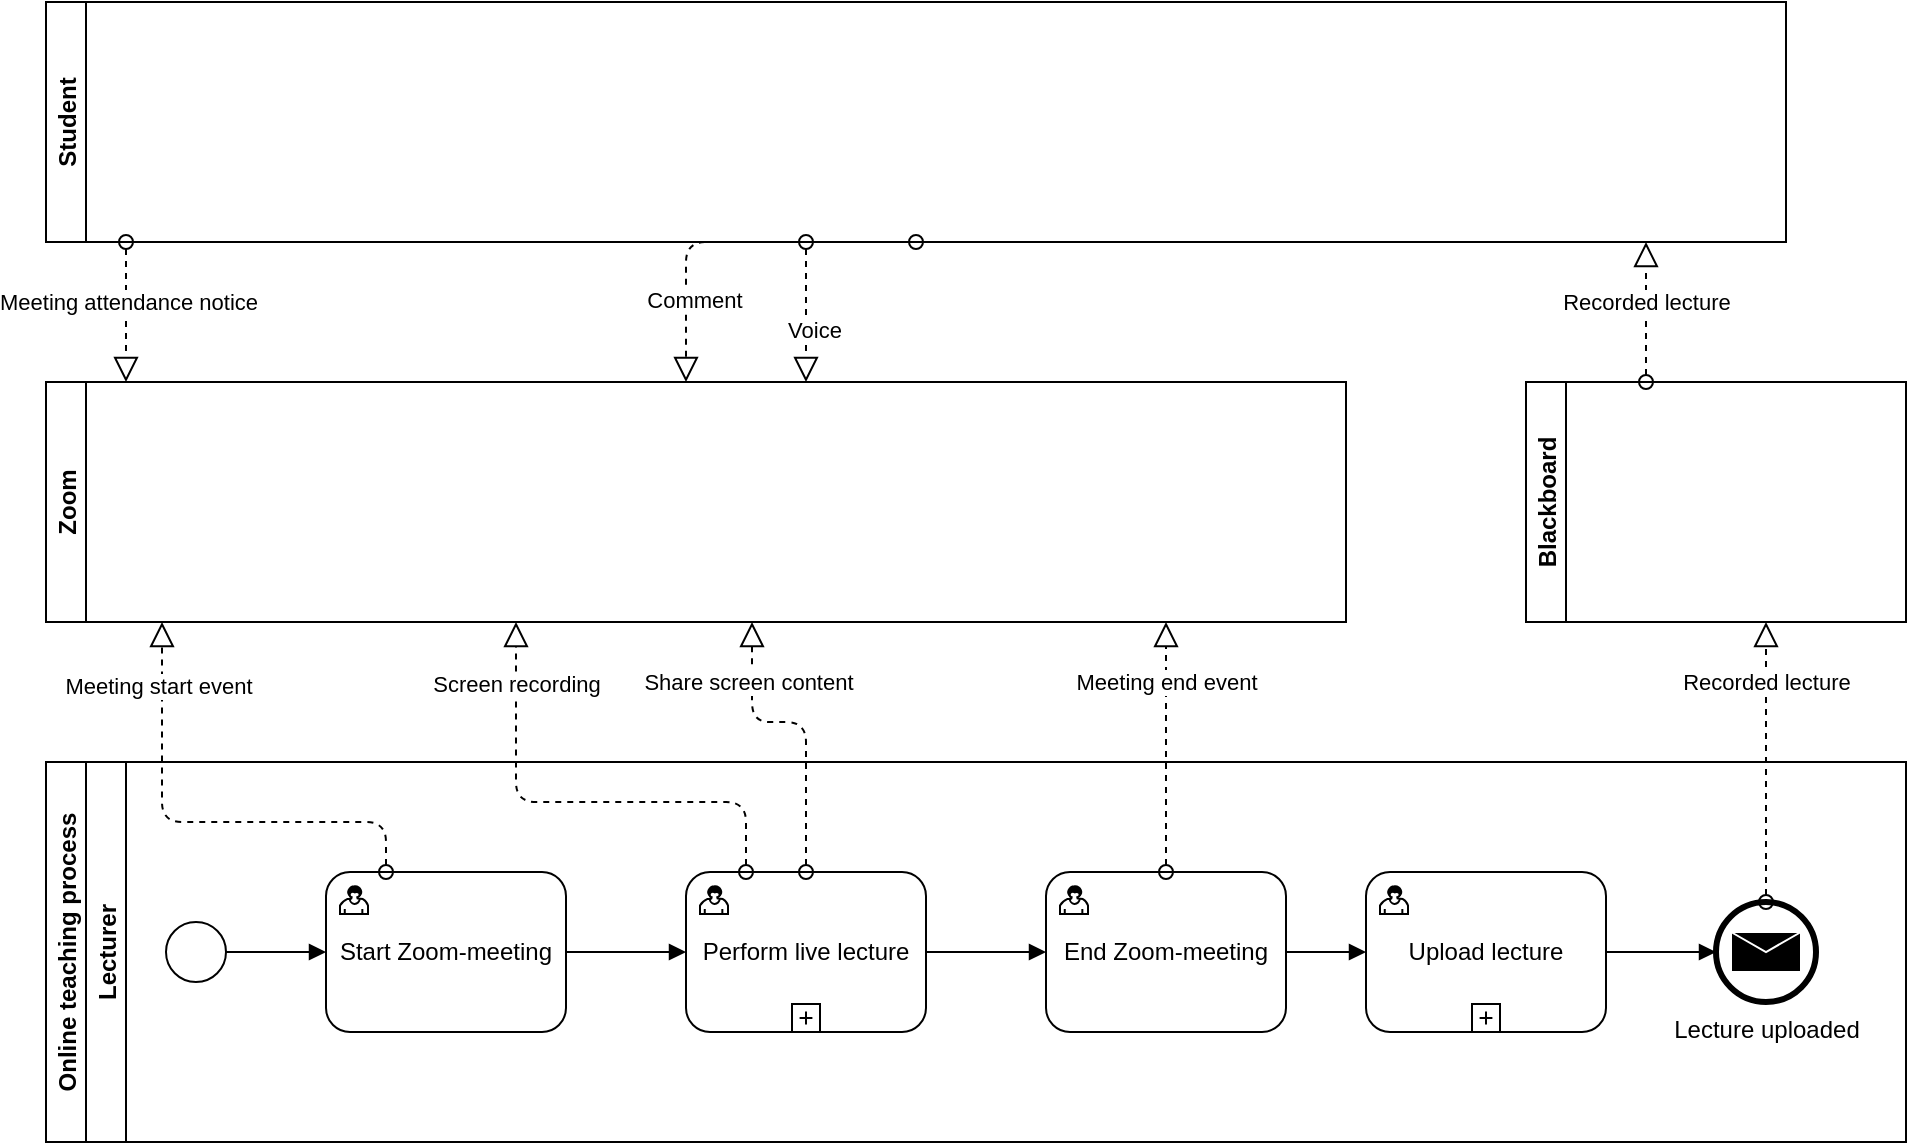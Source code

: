 <mxfile version="13.7.9" type="github">
  <diagram name="Page-1" id="2a216829-ef6e-dabb-86c1-c78162f3ba2b">
    <mxGraphModel dx="1426" dy="803" grid="1" gridSize="10" guides="1" tooltips="1" connect="1" arrows="1" fold="1" page="1" pageScale="1" pageWidth="1169" pageHeight="827" background="#ffffff" math="0" shadow="0">
      <root>
        <mxCell id="0" />
        <mxCell id="1" parent="0" />
        <mxCell id="fBf08EV4Grh3c670APQM-38" value="Student" style="swimlane;startSize=20;horizontal=0;" vertex="1" parent="1">
          <mxGeometry x="160" y="120" width="870" height="120" as="geometry" />
        </mxCell>
        <mxCell id="fBf08EV4Grh3c670APQM-41" value="Blackboard" style="swimlane;startSize=20;horizontal=0;" vertex="1" parent="1">
          <mxGeometry x="900" y="310" width="190" height="120" as="geometry" />
        </mxCell>
        <mxCell id="fBf08EV4Grh3c670APQM-42" value="Zoom" style="swimlane;startSize=20;horizontal=0;" vertex="1" parent="1">
          <mxGeometry x="160" y="310" width="650" height="120" as="geometry" />
        </mxCell>
        <mxCell id="fBf08EV4Grh3c670APQM-67" value="" style="startArrow=oval;startFill=0;startSize=7;endArrow=block;endFill=0;endSize=10;dashed=1;html=1;exitX=0.5;exitY=1;exitDx=0;exitDy=0;edgeStyle=orthogonalEdgeStyle;" edge="1" parent="fBf08EV4Grh3c670APQM-42" source="fBf08EV4Grh3c670APQM-38">
          <mxGeometry width="100" relative="1" as="geometry">
            <mxPoint x="390" y="255" as="sourcePoint" />
            <mxPoint x="320" as="targetPoint" />
            <Array as="points">
              <mxPoint x="320" y="-30" />
              <mxPoint x="320" y="-30" />
            </Array>
          </mxGeometry>
        </mxCell>
        <mxCell id="fBf08EV4Grh3c670APQM-68" value="Comment" style="edgeLabel;html=1;align=center;verticalAlign=middle;resizable=0;points=[];" vertex="1" connectable="0" parent="fBf08EV4Grh3c670APQM-67">
          <mxGeometry x="0.731" y="3" relative="1" as="geometry">
            <mxPoint x="1" y="-16.5" as="offset" />
          </mxGeometry>
        </mxCell>
        <mxCell id="fBf08EV4Grh3c670APQM-44" value="Online teaching process" style="swimlane;startSize=20;horizontal=0;" vertex="1" parent="1">
          <mxGeometry x="160" y="500" width="930" height="190" as="geometry" />
        </mxCell>
        <mxCell id="fBf08EV4Grh3c670APQM-39" value="Lecturer" style="swimlane;startSize=20;horizontal=0;" vertex="1" parent="fBf08EV4Grh3c670APQM-44">
          <mxGeometry x="20" width="910" height="190" as="geometry" />
        </mxCell>
        <mxCell id="fBf08EV4Grh3c670APQM-50" value="" style="shape=mxgraph.bpmn.shape;html=1;verticalLabelPosition=bottom;labelBackgroundColor=#ffffff;verticalAlign=top;align=center;perimeter=ellipsePerimeter;outlineConnect=0;outline=standard;symbol=general;" vertex="1" parent="fBf08EV4Grh3c670APQM-39">
          <mxGeometry x="40" y="80" width="30" height="30" as="geometry" />
        </mxCell>
        <mxCell id="fBf08EV4Grh3c670APQM-52" value="Start Zoom-meeting" style="html=1;whiteSpace=wrap;rounded=1;dropTarget=0;" vertex="1" parent="fBf08EV4Grh3c670APQM-39">
          <mxGeometry x="120" y="55" width="120" height="80" as="geometry" />
        </mxCell>
        <mxCell id="fBf08EV4Grh3c670APQM-53" value="" style="html=1;shape=mxgraph.bpmn.user_task;outlineConnect=0;" vertex="1" parent="fBf08EV4Grh3c670APQM-52">
          <mxGeometry width="14" height="14" relative="1" as="geometry">
            <mxPoint x="7" y="7" as="offset" />
          </mxGeometry>
        </mxCell>
        <mxCell id="fBf08EV4Grh3c670APQM-51" style="edgeStyle=orthogonalEdgeStyle;rounded=0;orthogonalLoop=1;jettySize=auto;html=1;endArrow=block;endFill=1;entryX=0;entryY=0.5;entryDx=0;entryDy=0;" edge="1" parent="fBf08EV4Grh3c670APQM-39" source="fBf08EV4Grh3c670APQM-50" target="fBf08EV4Grh3c670APQM-52">
          <mxGeometry relative="1" as="geometry">
            <mxPoint x="110" y="95" as="targetPoint" />
          </mxGeometry>
        </mxCell>
        <mxCell id="fBf08EV4Grh3c670APQM-72" style="edgeStyle=orthogonalEdgeStyle;rounded=0;orthogonalLoop=1;jettySize=auto;html=1;endArrow=block;endFill=1;entryX=0;entryY=0.5;entryDx=0;entryDy=0;" edge="1" parent="fBf08EV4Grh3c670APQM-39" source="fBf08EV4Grh3c670APQM-60" target="fBf08EV4Grh3c670APQM-95">
          <mxGeometry relative="1" as="geometry">
            <mxPoint x="480" y="110" as="targetPoint" />
          </mxGeometry>
        </mxCell>
        <mxCell id="fBf08EV4Grh3c670APQM-60" value="Perform live lecture" style="html=1;whiteSpace=wrap;rounded=1;dropTarget=0;" vertex="1" parent="fBf08EV4Grh3c670APQM-39">
          <mxGeometry x="300" y="55" width="120" height="80" as="geometry" />
        </mxCell>
        <mxCell id="fBf08EV4Grh3c670APQM-61" value="" style="html=1;shape=mxgraph.bpmn.user_task;outlineConnect=0;" vertex="1" parent="fBf08EV4Grh3c670APQM-60">
          <mxGeometry width="14" height="14" relative="1" as="geometry">
            <mxPoint x="7" y="7" as="offset" />
          </mxGeometry>
        </mxCell>
        <mxCell id="fBf08EV4Grh3c670APQM-62" value="" style="html=1;shape=plus;outlineConnect=0;" vertex="1" parent="fBf08EV4Grh3c670APQM-60">
          <mxGeometry x="0.5" y="1" width="14" height="14" relative="1" as="geometry">
            <mxPoint x="-7" y="-14" as="offset" />
          </mxGeometry>
        </mxCell>
        <mxCell id="fBf08EV4Grh3c670APQM-59" style="edgeStyle=orthogonalEdgeStyle;rounded=0;orthogonalLoop=1;jettySize=auto;html=1;endArrow=block;endFill=1;entryX=0;entryY=0.5;entryDx=0;entryDy=0;" edge="1" parent="fBf08EV4Grh3c670APQM-39" source="fBf08EV4Grh3c670APQM-52" target="fBf08EV4Grh3c670APQM-60">
          <mxGeometry relative="1" as="geometry">
            <mxPoint x="280" y="95" as="targetPoint" />
          </mxGeometry>
        </mxCell>
        <mxCell id="fBf08EV4Grh3c670APQM-73" value="Lecture uploaded" style="shape=mxgraph.bpmn.shape;html=1;verticalLabelPosition=bottom;labelBackgroundColor=#ffffff;verticalAlign=top;align=center;perimeter=ellipsePerimeter;outlineConnect=0;outline=end;symbol=message;" vertex="1" parent="fBf08EV4Grh3c670APQM-39">
          <mxGeometry x="815" y="70" width="50" height="50" as="geometry" />
        </mxCell>
        <mxCell id="fBf08EV4Grh3c670APQM-101" style="edgeStyle=orthogonalEdgeStyle;rounded=0;orthogonalLoop=1;jettySize=auto;html=1;entryX=0;entryY=0.5;entryDx=0;entryDy=0;endArrow=block;endFill=1;" edge="1" parent="fBf08EV4Grh3c670APQM-39" source="fBf08EV4Grh3c670APQM-95" target="fBf08EV4Grh3c670APQM-98">
          <mxGeometry relative="1" as="geometry" />
        </mxCell>
        <mxCell id="fBf08EV4Grh3c670APQM-95" value="End Zoom-meeting" style="html=1;whiteSpace=wrap;rounded=1;dropTarget=0;" vertex="1" parent="fBf08EV4Grh3c670APQM-39">
          <mxGeometry x="480" y="55" width="120" height="80" as="geometry" />
        </mxCell>
        <mxCell id="fBf08EV4Grh3c670APQM-96" value="" style="html=1;shape=mxgraph.bpmn.user_task;outlineConnect=0;" vertex="1" parent="fBf08EV4Grh3c670APQM-95">
          <mxGeometry width="14" height="14" relative="1" as="geometry">
            <mxPoint x="7" y="7" as="offset" />
          </mxGeometry>
        </mxCell>
        <mxCell id="fBf08EV4Grh3c670APQM-102" style="edgeStyle=orthogonalEdgeStyle;rounded=0;orthogonalLoop=1;jettySize=auto;html=1;entryX=0;entryY=0.5;entryDx=0;entryDy=0;endArrow=block;endFill=1;" edge="1" parent="fBf08EV4Grh3c670APQM-39" source="fBf08EV4Grh3c670APQM-98" target="fBf08EV4Grh3c670APQM-73">
          <mxGeometry relative="1" as="geometry" />
        </mxCell>
        <mxCell id="fBf08EV4Grh3c670APQM-98" value="Upload lecture" style="html=1;whiteSpace=wrap;rounded=1;dropTarget=0;" vertex="1" parent="fBf08EV4Grh3c670APQM-39">
          <mxGeometry x="640" y="55" width="120" height="80" as="geometry" />
        </mxCell>
        <mxCell id="fBf08EV4Grh3c670APQM-99" value="" style="html=1;shape=mxgraph.bpmn.user_task;outlineConnect=0;" vertex="1" parent="fBf08EV4Grh3c670APQM-98">
          <mxGeometry width="14" height="14" relative="1" as="geometry">
            <mxPoint x="7" y="7" as="offset" />
          </mxGeometry>
        </mxCell>
        <mxCell id="fBf08EV4Grh3c670APQM-100" value="" style="html=1;shape=plus;outlineConnect=0;" vertex="1" parent="fBf08EV4Grh3c670APQM-98">
          <mxGeometry x="0.5" y="1" width="14" height="14" relative="1" as="geometry">
            <mxPoint x="-7" y="-14" as="offset" />
          </mxGeometry>
        </mxCell>
        <mxCell id="fBf08EV4Grh3c670APQM-75" value="" style="startArrow=oval;startFill=0;startSize=7;endArrow=block;endFill=0;endSize=10;dashed=1;html=1;exitX=0.5;exitY=0;exitDx=0;exitDy=0;" edge="1" parent="fBf08EV4Grh3c670APQM-39" source="fBf08EV4Grh3c670APQM-73">
          <mxGeometry width="100" relative="1" as="geometry">
            <mxPoint x="850" y="70" as="sourcePoint" />
            <mxPoint x="840" y="-70" as="targetPoint" />
          </mxGeometry>
        </mxCell>
        <mxCell id="fBf08EV4Grh3c670APQM-76" value="Recorded lecture" style="edgeLabel;html=1;align=center;verticalAlign=middle;resizable=0;points=[];" vertex="1" connectable="0" parent="fBf08EV4Grh3c670APQM-75">
          <mxGeometry x="0.671" relative="1" as="geometry">
            <mxPoint y="7" as="offset" />
          </mxGeometry>
        </mxCell>
        <mxCell id="fBf08EV4Grh3c670APQM-55" value="" style="startArrow=oval;startFill=0;startSize=7;endArrow=block;endFill=0;endSize=10;dashed=1;html=1;exitX=0.25;exitY=0;exitDx=0;exitDy=0;edgeStyle=orthogonalEdgeStyle;" edge="1" parent="1" source="fBf08EV4Grh3c670APQM-52">
          <mxGeometry width="100" relative="1" as="geometry">
            <mxPoint x="120" y="480" as="sourcePoint" />
            <mxPoint x="218" y="430" as="targetPoint" />
            <Array as="points">
              <mxPoint x="330" y="530" />
              <mxPoint x="218" y="530" />
            </Array>
          </mxGeometry>
        </mxCell>
        <mxCell id="fBf08EV4Grh3c670APQM-56" value="Meeting start event" style="edgeLabel;html=1;align=center;verticalAlign=middle;resizable=0;points=[];" vertex="1" connectable="0" parent="fBf08EV4Grh3c670APQM-55">
          <mxGeometry x="0.731" y="3" relative="1" as="geometry">
            <mxPoint x="1" as="offset" />
          </mxGeometry>
        </mxCell>
        <mxCell id="fBf08EV4Grh3c670APQM-57" value="" style="startArrow=oval;startFill=0;startSize=7;endArrow=block;endFill=0;endSize=10;dashed=1;html=1;" edge="1" parent="1">
          <mxGeometry width="100" relative="1" as="geometry">
            <mxPoint x="200" y="240" as="sourcePoint" />
            <mxPoint x="200" y="310" as="targetPoint" />
          </mxGeometry>
        </mxCell>
        <mxCell id="fBf08EV4Grh3c670APQM-58" value="Meeting attendance notice" style="edgeLabel;html=1;align=center;verticalAlign=middle;resizable=0;points=[];" vertex="1" connectable="0" parent="fBf08EV4Grh3c670APQM-57">
          <mxGeometry x="-0.429" y="1" relative="1" as="geometry">
            <mxPoint y="10" as="offset" />
          </mxGeometry>
        </mxCell>
        <mxCell id="fBf08EV4Grh3c670APQM-63" value="" style="startArrow=oval;startFill=0;startSize=7;endArrow=block;endFill=0;endSize=10;dashed=1;html=1;exitX=0.25;exitY=0;exitDx=0;exitDy=0;edgeStyle=orthogonalEdgeStyle;" edge="1" parent="1" source="fBf08EV4Grh3c670APQM-60">
          <mxGeometry width="100" relative="1" as="geometry">
            <mxPoint x="340" y="565" as="sourcePoint" />
            <mxPoint x="395" y="430" as="targetPoint" />
            <Array as="points">
              <mxPoint x="510" y="520" />
              <mxPoint x="395" y="520" />
            </Array>
          </mxGeometry>
        </mxCell>
        <mxCell id="fBf08EV4Grh3c670APQM-64" value="Screen recording" style="edgeLabel;html=1;align=center;verticalAlign=middle;resizable=0;points=[];" vertex="1" connectable="0" parent="fBf08EV4Grh3c670APQM-63">
          <mxGeometry x="0.731" y="3" relative="1" as="geometry">
            <mxPoint x="3" y="-2" as="offset" />
          </mxGeometry>
        </mxCell>
        <mxCell id="fBf08EV4Grh3c670APQM-65" value="" style="startArrow=oval;startFill=0;startSize=7;endArrow=block;endFill=0;endSize=10;dashed=1;html=1;exitX=0.5;exitY=0;exitDx=0;exitDy=0;edgeStyle=orthogonalEdgeStyle;" edge="1" parent="1" source="fBf08EV4Grh3c670APQM-60">
          <mxGeometry width="100" relative="1" as="geometry">
            <mxPoint x="520" y="565" as="sourcePoint" />
            <mxPoint x="513" y="430" as="targetPoint" />
            <Array as="points">
              <mxPoint x="540" y="480" />
              <mxPoint x="513" y="480" />
            </Array>
          </mxGeometry>
        </mxCell>
        <mxCell id="fBf08EV4Grh3c670APQM-66" value="Share screen content" style="edgeLabel;html=1;align=center;verticalAlign=middle;resizable=0;points=[];" vertex="1" connectable="0" parent="fBf08EV4Grh3c670APQM-65">
          <mxGeometry x="0.731" y="3" relative="1" as="geometry">
            <mxPoint x="1" y="9.5" as="offset" />
          </mxGeometry>
        </mxCell>
        <mxCell id="fBf08EV4Grh3c670APQM-79" value="" style="startArrow=oval;startFill=0;startSize=7;endArrow=block;endFill=0;endSize=10;dashed=1;html=1;" edge="1" parent="1">
          <mxGeometry width="100" relative="1" as="geometry">
            <mxPoint x="960" y="310" as="sourcePoint" />
            <mxPoint x="960" y="240" as="targetPoint" />
          </mxGeometry>
        </mxCell>
        <mxCell id="fBf08EV4Grh3c670APQM-80" value="Recorded lecture" style="edgeLabel;html=1;align=center;verticalAlign=middle;resizable=0;points=[];" vertex="1" connectable="0" parent="fBf08EV4Grh3c670APQM-79">
          <mxGeometry x="0.429" relative="1" as="geometry">
            <mxPoint y="10" as="offset" />
          </mxGeometry>
        </mxCell>
        <mxCell id="fBf08EV4Grh3c670APQM-81" value="" style="startArrow=oval;startFill=0;startSize=7;endArrow=block;endFill=0;endSize=10;dashed=1;html=1;edgeStyle=orthogonalEdgeStyle;" edge="1" parent="1">
          <mxGeometry width="100" relative="1" as="geometry">
            <mxPoint x="540" y="240" as="sourcePoint" />
            <mxPoint x="540" y="310" as="targetPoint" />
            <Array as="points">
              <mxPoint x="540" y="270" />
              <mxPoint x="540" y="270" />
            </Array>
          </mxGeometry>
        </mxCell>
        <mxCell id="fBf08EV4Grh3c670APQM-82" value="Voice" style="edgeLabel;html=1;align=center;verticalAlign=middle;resizable=0;points=[];" vertex="1" connectable="0" parent="fBf08EV4Grh3c670APQM-81">
          <mxGeometry x="0.731" y="3" relative="1" as="geometry">
            <mxPoint x="1" y="-16.5" as="offset" />
          </mxGeometry>
        </mxCell>
        <mxCell id="fBf08EV4Grh3c670APQM-103" value="" style="startArrow=oval;startFill=0;startSize=7;endArrow=block;endFill=0;endSize=10;dashed=1;html=1;exitX=0.5;exitY=0;exitDx=0;exitDy=0;edgeStyle=orthogonalEdgeStyle;" edge="1" parent="1" source="fBf08EV4Grh3c670APQM-95">
          <mxGeometry width="100" relative="1" as="geometry">
            <mxPoint x="340" y="565" as="sourcePoint" />
            <mxPoint x="720" y="430" as="targetPoint" />
            <Array as="points">
              <mxPoint x="720" y="490" />
              <mxPoint x="720" y="490" />
            </Array>
          </mxGeometry>
        </mxCell>
        <mxCell id="fBf08EV4Grh3c670APQM-104" value="Meeting end event" style="edgeLabel;html=1;align=center;verticalAlign=middle;resizable=0;points=[];" vertex="1" connectable="0" parent="fBf08EV4Grh3c670APQM-103">
          <mxGeometry x="0.731" y="3" relative="1" as="geometry">
            <mxPoint x="3" y="13" as="offset" />
          </mxGeometry>
        </mxCell>
      </root>
    </mxGraphModel>
  </diagram>
</mxfile>
